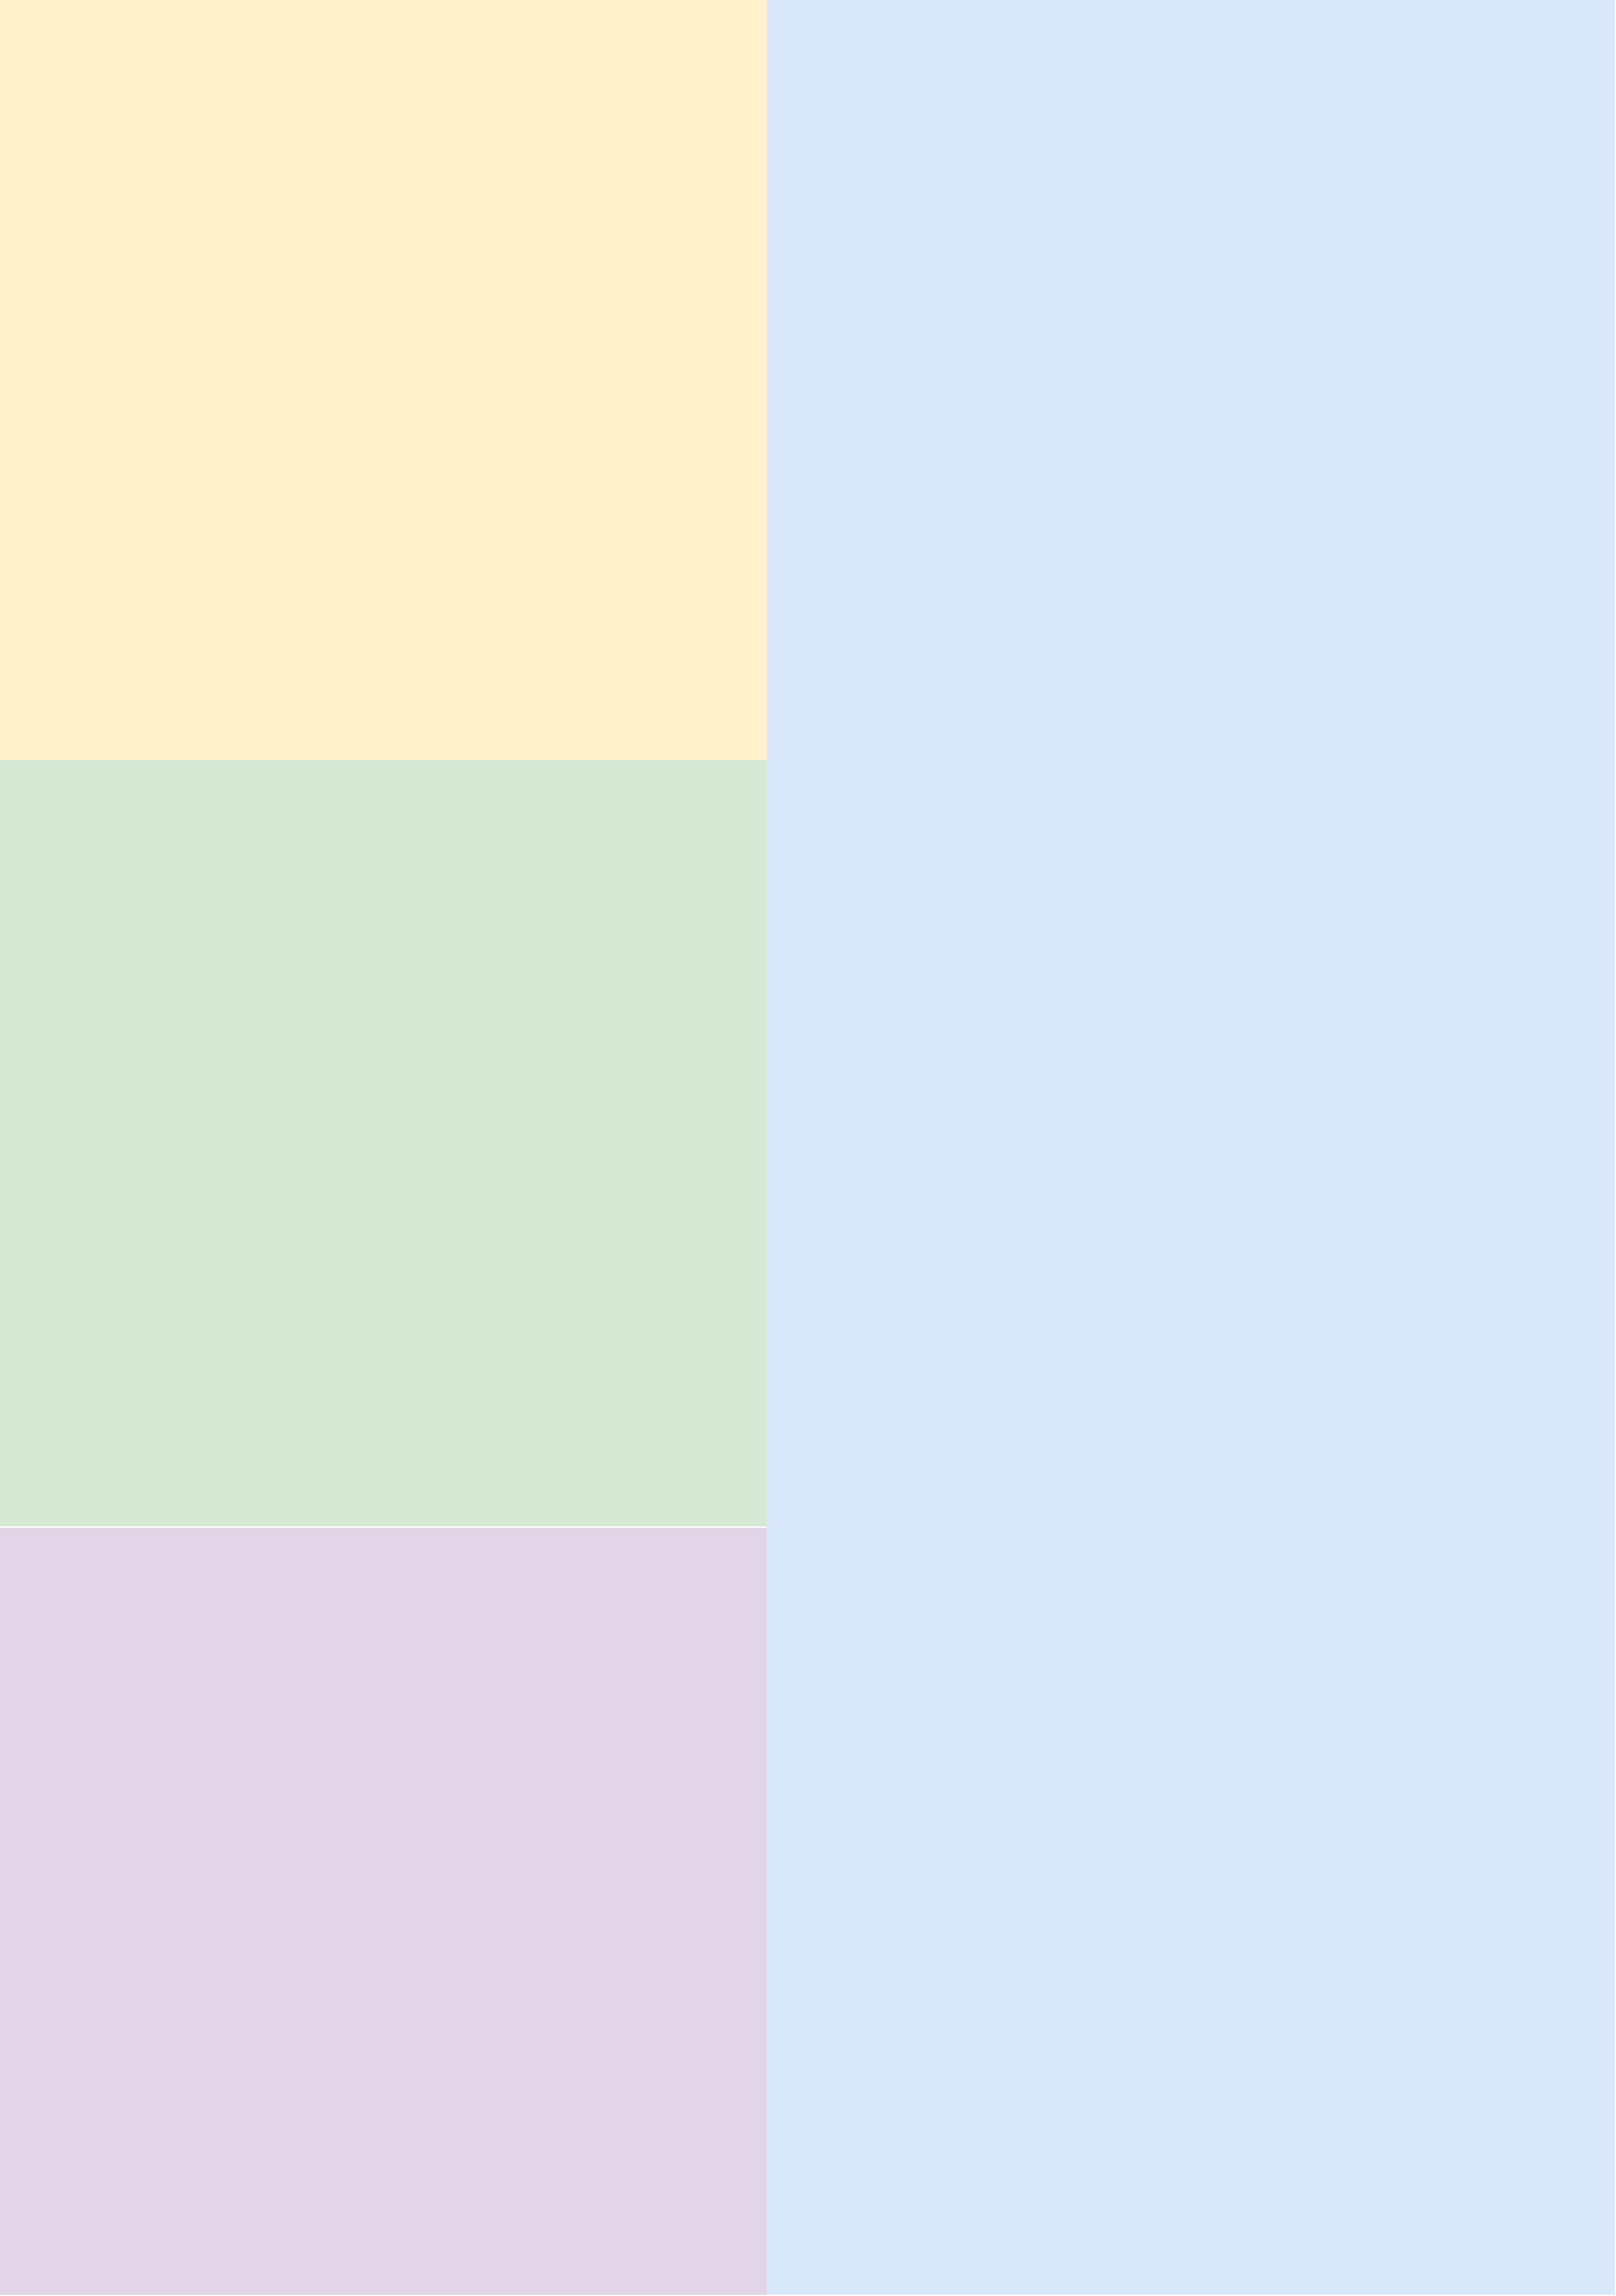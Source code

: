 <mxfile version="13.7.9" type="device"><diagram id="WwpFfny8kdpvlI-u8nMp" name="Página-1"><mxGraphModel dx="3569" dy="2011" grid="0" gridSize="10" guides="0" tooltips="1" connect="1" arrows="1" fold="1" page="0" pageScale="1" pageWidth="827" pageHeight="1169" math="0" shadow="0"><root><mxCell id="0"/><mxCell id="1" parent="0"/><mxCell id="JbYkJ8NacwCZN0Pv1-SJ-1" value="" style="whiteSpace=wrap;html=1;aspect=fixed;fillColor=#fff2cc;strokeColor=none;" vertex="1" parent="1"><mxGeometry x="-203" y="64" width="655" height="655" as="geometry"/></mxCell><mxCell id="JbYkJ8NacwCZN0Pv1-SJ-4" value="" style="rounded=0;whiteSpace=wrap;html=1;fillColor=#dae8fc;strokeColor=none;" vertex="1" parent="1"><mxGeometry x="452" y="64" width="725" height="1960" as="geometry"/></mxCell><mxCell id="JbYkJ8NacwCZN0Pv1-SJ-6" value="" style="whiteSpace=wrap;html=1;aspect=fixed;fillColor=#d5e8d4;strokeColor=none;" vertex="1" parent="1"><mxGeometry x="-203" y="713" width="655" height="655" as="geometry"/></mxCell><mxCell id="JbYkJ8NacwCZN0Pv1-SJ-7" value="" style="whiteSpace=wrap;html=1;aspect=fixed;fillColor=#e1d5e7;strokeWidth=1;strokeColor=none;" vertex="1" parent="1"><mxGeometry x="-203" y="1369" width="655" height="655" as="geometry"/></mxCell></root></mxGraphModel></diagram></mxfile>